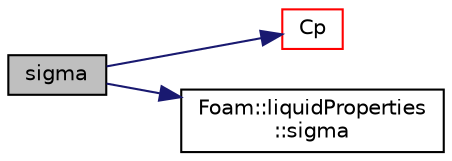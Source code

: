 digraph "sigma"
{
  bgcolor="transparent";
  edge [fontname="Helvetica",fontsize="10",labelfontname="Helvetica",labelfontsize="10"];
  node [fontname="Helvetica",fontsize="10",shape=record];
  rankdir="LR";
  Node900 [label="sigma",height=0.2,width=0.4,color="black", fillcolor="grey75", style="filled", fontcolor="black"];
  Node900 -> Node901 [color="midnightblue",fontsize="10",style="solid",fontname="Helvetica"];
  Node901 [label="Cp",height=0.2,width=0.4,color="red",URL="$a30141.html#a273fff6e33e171624f82fd96282f60f0",tooltip="Return specific heat capacity [J/kg/K]. "];
  Node900 -> Node962 [color="midnightblue",fontsize="10",style="solid",fontname="Helvetica"];
  Node962 [label="Foam::liquidProperties\l::sigma",height=0.2,width=0.4,color="black",URL="$a31289.html#a7cee74aa297ad09087f0abbc7182a2af",tooltip="Surface tension [N/m]. "];
}
